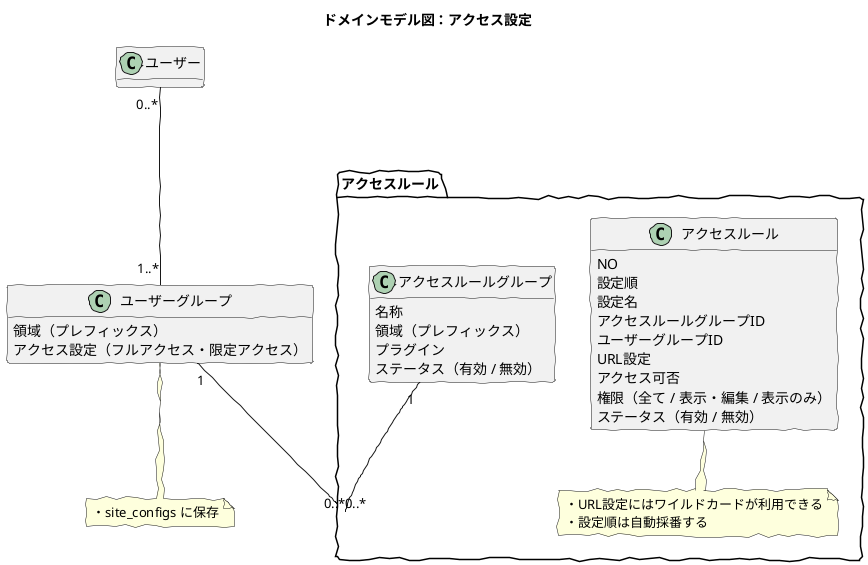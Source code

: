 @startuml
skinparam handwritten true
skinparam backgroundColor white
hide method

title ドメインモデル図：アクセス設定

package アクセスルール {
	class アクセスルールグループ {
		名称
		領域（プレフィックス）
		プラグイン
		ステータス（有効 / 無効）
	}
	class アクセスルール {
		NO
		設定順
		設定名
		アクセスルールグループID
		ユーザーグループID
		URL設定
		アクセス可否
		権限（全て / 表示・編集 / 表示のみ）
		ステータス（有効 / 無効）
	}
	note bottom
	・URL設定にはワイルドカードが利用できる
	・設定順は自動採番する
	endnote
}

class ユーザー

class ユーザーグループ {
	領域（プレフィックス）
	アクセス設定（フルアクセス・限定アクセス）	

}
note bottom
・site_configs に保存
endnote
	
ユーザー "0..*" --- "1..*" ユーザーグループ 
ユーザーグループ "1" -- "0..*" アクセスルール
アクセスルールグループ "1" -- "0..*" アクセスルール

@enduml
